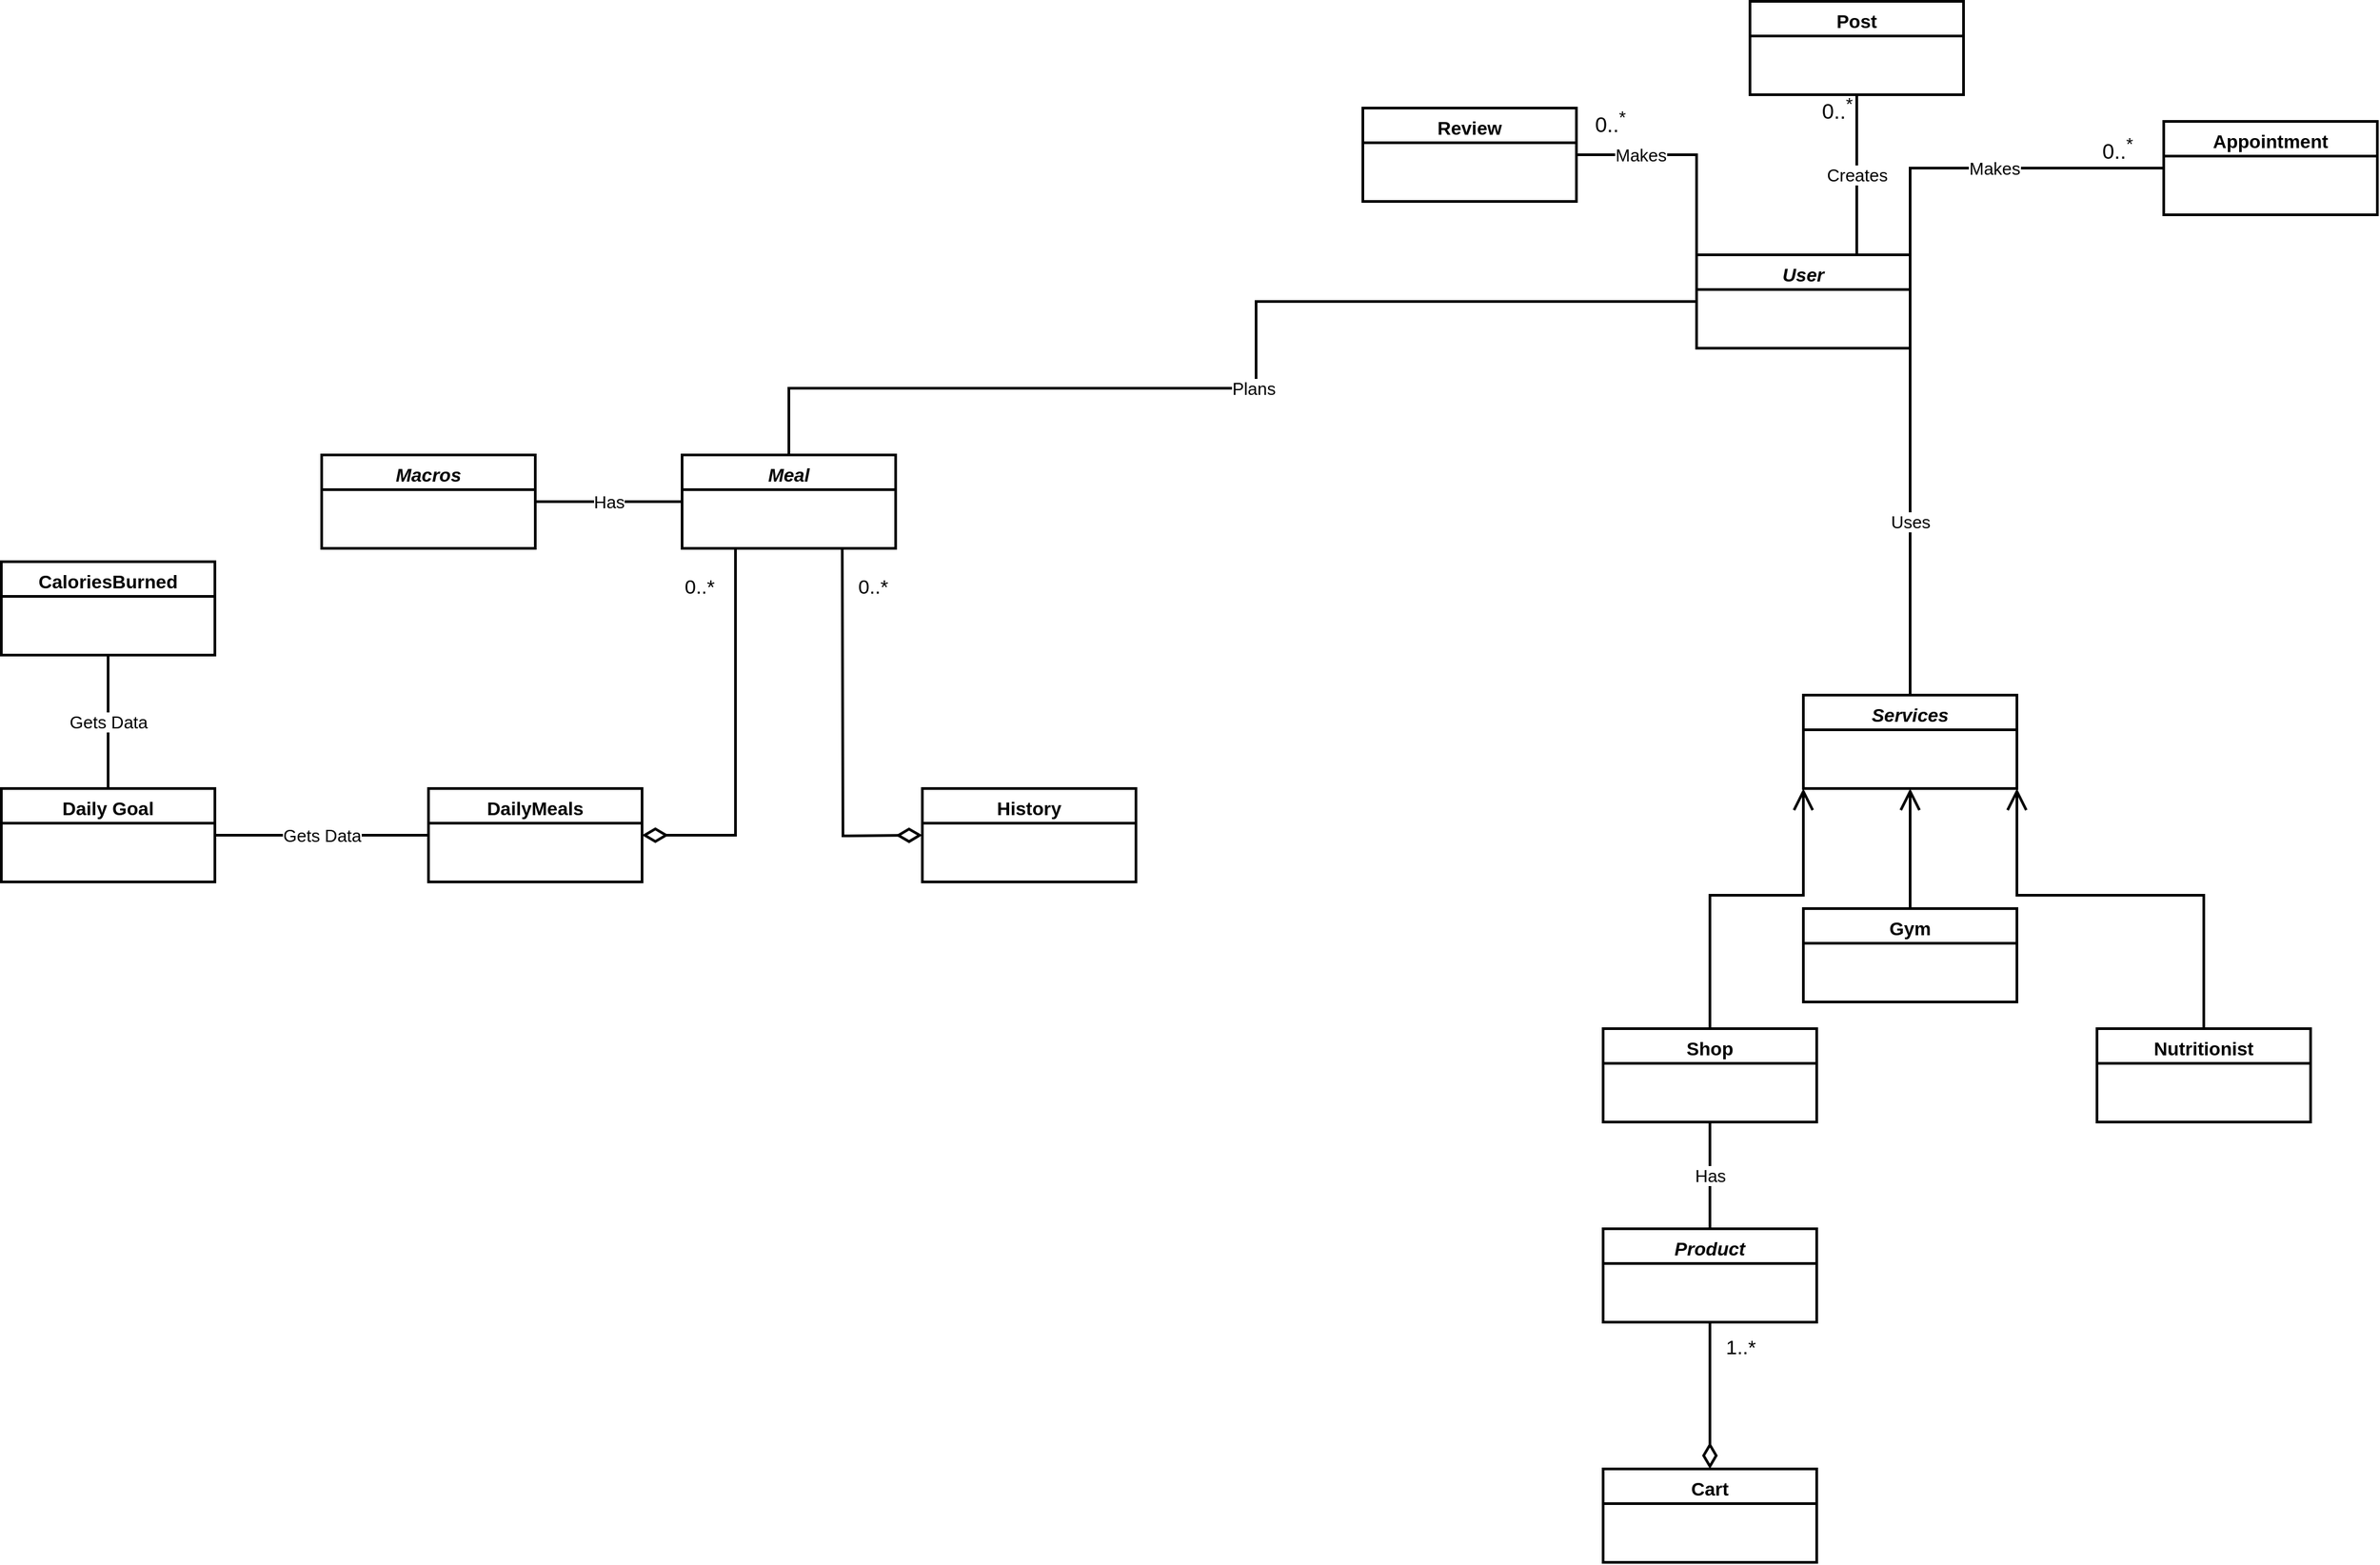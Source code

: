 <mxfile version="21.2.1" type="device">
  <diagram id="C5RBs43oDa-KdzZeNtuy" name="Page-1">
    <mxGraphModel dx="3680" dy="1171" grid="1" gridSize="10" guides="1" tooltips="1" connect="1" arrows="1" fold="1" page="1" pageScale="1" pageWidth="827" pageHeight="1169" math="0" shadow="0">
      <root>
        <mxCell id="WIyWlLk6GJQsqaUBKTNV-0" />
        <mxCell id="WIyWlLk6GJQsqaUBKTNV-1" parent="WIyWlLk6GJQsqaUBKTNV-0" />
        <mxCell id="zkfFHV4jXpPFQw0GAbJ--13" value="User" style="swimlane;fontStyle=3;align=center;verticalAlign=top;childLayout=stackLayout;horizontal=1;startSize=26;horizontalStack=0;resizeParent=1;resizeLast=0;collapsible=1;marginBottom=0;rounded=0;shadow=0;strokeWidth=2;fontSize=14;" parent="WIyWlLk6GJQsqaUBKTNV-1" vertex="1">
          <mxGeometry x="80" y="200" width="160" height="70" as="geometry">
            <mxRectangle x="340" y="380" width="170" height="26" as="alternateBounds" />
          </mxGeometry>
        </mxCell>
        <mxCell id="xX1BXlwv3EEzjMbMdxdm-3" value="Meal" style="swimlane;fontStyle=3;align=center;verticalAlign=top;childLayout=stackLayout;horizontal=1;startSize=26;horizontalStack=0;resizeParent=1;resizeLast=0;collapsible=1;marginBottom=0;rounded=0;shadow=0;strokeWidth=2;fontSize=14;" parent="WIyWlLk6GJQsqaUBKTNV-1" vertex="1">
          <mxGeometry x="-680" y="350" width="160" height="70" as="geometry">
            <mxRectangle x="340" y="380" width="170" height="26" as="alternateBounds" />
          </mxGeometry>
        </mxCell>
        <mxCell id="xX1BXlwv3EEzjMbMdxdm-4" value="DailyMeals" style="swimlane;fontStyle=1;align=center;verticalAlign=top;childLayout=stackLayout;horizontal=1;startSize=26;horizontalStack=0;resizeParent=1;resizeLast=0;collapsible=1;marginBottom=0;rounded=0;shadow=0;strokeWidth=2;fontSize=14;" parent="WIyWlLk6GJQsqaUBKTNV-1" vertex="1">
          <mxGeometry x="-870" y="600" width="160" height="70" as="geometry">
            <mxRectangle x="340" y="380" width="170" height="26" as="alternateBounds" />
          </mxGeometry>
        </mxCell>
        <mxCell id="xX1BXlwv3EEzjMbMdxdm-5" value="Nutritionist" style="swimlane;fontStyle=1;align=center;verticalAlign=top;childLayout=stackLayout;horizontal=1;startSize=26;horizontalStack=0;resizeParent=1;resizeLast=0;collapsible=1;marginBottom=0;rounded=0;shadow=0;strokeWidth=2;fontSize=14;" parent="WIyWlLk6GJQsqaUBKTNV-1" vertex="1">
          <mxGeometry x="380" y="780" width="160" height="70" as="geometry">
            <mxRectangle x="340" y="380" width="170" height="26" as="alternateBounds" />
          </mxGeometry>
        </mxCell>
        <mxCell id="xX1BXlwv3EEzjMbMdxdm-6" value="Appointment" style="swimlane;fontStyle=1;align=center;verticalAlign=top;childLayout=stackLayout;horizontal=1;startSize=26;horizontalStack=0;resizeParent=1;resizeLast=0;collapsible=1;marginBottom=0;rounded=0;shadow=0;strokeWidth=2;fontSize=14;" parent="WIyWlLk6GJQsqaUBKTNV-1" vertex="1">
          <mxGeometry x="430" y="100" width="160" height="70" as="geometry">
            <mxRectangle x="340" y="380" width="170" height="26" as="alternateBounds" />
          </mxGeometry>
        </mxCell>
        <mxCell id="xX1BXlwv3EEzjMbMdxdm-7" value="Shop" style="swimlane;fontStyle=1;align=center;verticalAlign=top;childLayout=stackLayout;horizontal=1;startSize=26;horizontalStack=0;resizeParent=1;resizeLast=0;collapsible=1;marginBottom=0;rounded=0;shadow=0;strokeWidth=2;fontSize=14;" parent="WIyWlLk6GJQsqaUBKTNV-1" vertex="1">
          <mxGeometry x="10" y="780" width="160" height="70" as="geometry">
            <mxRectangle x="340" y="380" width="170" height="26" as="alternateBounds" />
          </mxGeometry>
        </mxCell>
        <mxCell id="xX1BXlwv3EEzjMbMdxdm-8" value="Product" style="swimlane;fontStyle=3;align=center;verticalAlign=top;childLayout=stackLayout;horizontal=1;startSize=26;horizontalStack=0;resizeParent=1;resizeLast=0;collapsible=1;marginBottom=0;rounded=0;shadow=0;strokeWidth=2;fontSize=14;" parent="WIyWlLk6GJQsqaUBKTNV-1" vertex="1">
          <mxGeometry x="10" y="930" width="160" height="70" as="geometry">
            <mxRectangle x="340" y="380" width="170" height="26" as="alternateBounds" />
          </mxGeometry>
        </mxCell>
        <mxCell id="xX1BXlwv3EEzjMbMdxdm-9" value="Cart" style="swimlane;fontStyle=1;align=center;verticalAlign=top;childLayout=stackLayout;horizontal=1;startSize=26;horizontalStack=0;resizeParent=1;resizeLast=0;collapsible=1;marginBottom=0;rounded=0;shadow=0;strokeWidth=2;fontSize=14;" parent="WIyWlLk6GJQsqaUBKTNV-1" vertex="1">
          <mxGeometry x="10" y="1110" width="160" height="70" as="geometry">
            <mxRectangle x="340" y="380" width="170" height="26" as="alternateBounds" />
          </mxGeometry>
        </mxCell>
        <mxCell id="xX1BXlwv3EEzjMbMdxdm-11" value="Gym" style="swimlane;fontStyle=1;align=center;verticalAlign=top;childLayout=stackLayout;horizontal=1;startSize=26;horizontalStack=0;resizeParent=1;resizeLast=0;collapsible=1;marginBottom=0;rounded=0;shadow=0;strokeWidth=2;fontSize=14;" parent="WIyWlLk6GJQsqaUBKTNV-1" vertex="1">
          <mxGeometry x="160" y="690" width="160" height="70" as="geometry">
            <mxRectangle x="340" y="380" width="170" height="26" as="alternateBounds" />
          </mxGeometry>
        </mxCell>
        <mxCell id="xX1BXlwv3EEzjMbMdxdm-14" value="CaloriesBurned" style="swimlane;fontStyle=1;align=center;verticalAlign=top;childLayout=stackLayout;horizontal=1;startSize=26;horizontalStack=0;resizeParent=1;resizeLast=0;collapsible=1;marginBottom=0;rounded=0;shadow=0;strokeWidth=2;fontSize=14;" parent="WIyWlLk6GJQsqaUBKTNV-1" vertex="1">
          <mxGeometry x="-1190" y="430" width="160" height="70" as="geometry">
            <mxRectangle x="340" y="380" width="170" height="26" as="alternateBounds" />
          </mxGeometry>
        </mxCell>
        <mxCell id="xX1BXlwv3EEzjMbMdxdm-15" value="History" style="swimlane;fontStyle=1;align=center;verticalAlign=top;childLayout=stackLayout;horizontal=1;startSize=26;horizontalStack=0;resizeParent=1;resizeLast=0;collapsible=1;marginBottom=0;rounded=0;shadow=0;strokeWidth=2;fontSize=14;" parent="WIyWlLk6GJQsqaUBKTNV-1" vertex="1">
          <mxGeometry x="-500" y="600" width="160" height="70" as="geometry">
            <mxRectangle x="340" y="380" width="170" height="26" as="alternateBounds" />
          </mxGeometry>
        </mxCell>
        <mxCell id="xX1BXlwv3EEzjMbMdxdm-36" value="Services" style="swimlane;fontStyle=3;align=center;verticalAlign=top;childLayout=stackLayout;horizontal=1;startSize=26;horizontalStack=0;resizeParent=1;resizeLast=0;collapsible=1;marginBottom=0;rounded=0;shadow=0;strokeWidth=2;fontSize=14;" parent="WIyWlLk6GJQsqaUBKTNV-1" vertex="1">
          <mxGeometry x="160" y="530" width="160" height="70" as="geometry">
            <mxRectangle x="340" y="380" width="170" height="26" as="alternateBounds" />
          </mxGeometry>
        </mxCell>
        <mxCell id="xX1BXlwv3EEzjMbMdxdm-37" value="" style="endArrow=open;endFill=1;endSize=12;html=1;rounded=0;exitX=0.5;exitY=0;exitDx=0;exitDy=0;entryX=0;entryY=1;entryDx=0;entryDy=0;strokeWidth=2;fontSize=14;fontStyle=1" parent="WIyWlLk6GJQsqaUBKTNV-1" source="xX1BXlwv3EEzjMbMdxdm-7" target="xX1BXlwv3EEzjMbMdxdm-36" edge="1">
          <mxGeometry width="160" relative="1" as="geometry">
            <mxPoint x="265" y="660" as="sourcePoint" />
            <mxPoint x="265" y="570" as="targetPoint" />
            <Array as="points">
              <mxPoint x="90" y="680" />
              <mxPoint x="160" y="680" />
            </Array>
          </mxGeometry>
        </mxCell>
        <mxCell id="xX1BXlwv3EEzjMbMdxdm-38" value="" style="endArrow=open;endFill=1;endSize=12;html=1;rounded=0;exitX=0.5;exitY=0;exitDx=0;exitDy=0;entryX=0.5;entryY=1;entryDx=0;entryDy=0;strokeWidth=2;fontSize=14;fontStyle=1" parent="WIyWlLk6GJQsqaUBKTNV-1" source="xX1BXlwv3EEzjMbMdxdm-11" target="xX1BXlwv3EEzjMbMdxdm-36" edge="1">
          <mxGeometry width="160" relative="1" as="geometry">
            <mxPoint x="365" y="700" as="sourcePoint" />
            <mxPoint x="425" y="630" as="targetPoint" />
          </mxGeometry>
        </mxCell>
        <mxCell id="xX1BXlwv3EEzjMbMdxdm-48" value="" style="endArrow=none;html=1;rounded=0;anchorPointDirection=1;startFill=1;endFill=0;strokeWidth=2;exitX=1;exitY=0;exitDx=0;exitDy=0;entryX=0;entryY=0.5;entryDx=0;entryDy=0;" parent="WIyWlLk6GJQsqaUBKTNV-1" source="zkfFHV4jXpPFQw0GAbJ--13" target="xX1BXlwv3EEzjMbMdxdm-6" edge="1">
          <mxGeometry relative="1" as="geometry">
            <mxPoint x="240" y="414.41" as="sourcePoint" />
            <mxPoint x="400" y="414.41" as="targetPoint" />
            <Array as="points">
              <mxPoint x="240" y="135" />
            </Array>
          </mxGeometry>
        </mxCell>
        <mxCell id="xX1BXlwv3EEzjMbMdxdm-49" value="Makes" style="edgeLabel;resizable=0;html=1;align=center;verticalAlign=middle;fontSize=13;" parent="xX1BXlwv3EEzjMbMdxdm-48" connectable="0" vertex="1">
          <mxGeometry relative="1" as="geometry" />
        </mxCell>
        <mxCell id="xX1BXlwv3EEzjMbMdxdm-55" value="" style="endArrow=none;html=1;rounded=0;anchorPointDirection=1;startFill=1;endFill=0;strokeWidth=2;entryX=0.5;entryY=1;entryDx=0;entryDy=0;" parent="WIyWlLk6GJQsqaUBKTNV-1" source="xX1BXlwv3EEzjMbMdxdm-8" target="xX1BXlwv3EEzjMbMdxdm-7" edge="1">
          <mxGeometry relative="1" as="geometry">
            <mxPoint x="120" y="910" as="sourcePoint" />
            <mxPoint x="-100" y="850" as="targetPoint" />
          </mxGeometry>
        </mxCell>
        <mxCell id="xX1BXlwv3EEzjMbMdxdm-56" value="Has" style="edgeLabel;resizable=0;html=1;align=center;verticalAlign=middle;fontSize=13;" parent="xX1BXlwv3EEzjMbMdxdm-55" connectable="0" vertex="1">
          <mxGeometry relative="1" as="geometry" />
        </mxCell>
        <mxCell id="xX1BXlwv3EEzjMbMdxdm-63" value="0..*" style="endArrow=none;html=1;endSize=12;startArrow=diamondThin;startSize=14;startFill=0;edgeStyle=orthogonalEdgeStyle;align=left;verticalAlign=bottom;rounded=0;strokeWidth=2;exitX=1;exitY=0.5;exitDx=0;exitDy=0;fontSize=15;entryX=0.25;entryY=1;entryDx=0;entryDy=0;endFill=0;" parent="WIyWlLk6GJQsqaUBKTNV-1" source="xX1BXlwv3EEzjMbMdxdm-4" target="xX1BXlwv3EEzjMbMdxdm-3" edge="1">
          <mxGeometry x="0.719" y="40" relative="1" as="geometry">
            <mxPoint x="-780" y="859" as="sourcePoint" />
            <mxPoint x="-530" y="530" as="targetPoint" />
            <mxPoint as="offset" />
          </mxGeometry>
        </mxCell>
        <mxCell id="xX1BXlwv3EEzjMbMdxdm-64" value="0..*" style="endArrow=none;html=1;endSize=12;startArrow=diamondThin;startSize=14;startFill=0;edgeStyle=orthogonalEdgeStyle;align=left;verticalAlign=bottom;rounded=0;strokeWidth=2;exitX=0;exitY=0.5;exitDx=0;exitDy=0;fontSize=15;entryX=0.75;entryY=1;entryDx=0;entryDy=0;endFill=0;" parent="WIyWlLk6GJQsqaUBKTNV-1" edge="1">
          <mxGeometry x="0.709" y="-10" relative="1" as="geometry">
            <mxPoint x="-500" y="635" as="sourcePoint" />
            <mxPoint x="-560" y="420" as="targetPoint" />
            <mxPoint as="offset" />
          </mxGeometry>
        </mxCell>
        <mxCell id="xX1BXlwv3EEzjMbMdxdm-66" value="&lt;font style=&quot;font-size: 15px;&quot;&gt;1..*&lt;/font&gt;" style="endArrow=none;html=1;endSize=12;startArrow=diamondThin;startSize=14;startFill=0;edgeStyle=orthogonalEdgeStyle;align=left;verticalAlign=bottom;rounded=0;strokeWidth=2;exitX=0.5;exitY=0;exitDx=0;exitDy=0;fontSize=13;entryX=0.5;entryY=1;entryDx=0;entryDy=0;endFill=0;" parent="WIyWlLk6GJQsqaUBKTNV-1" source="xX1BXlwv3EEzjMbMdxdm-9" target="xX1BXlwv3EEzjMbMdxdm-8" edge="1">
          <mxGeometry x="0.455" y="-10" relative="1" as="geometry">
            <mxPoint x="-100" y="1045" as="sourcePoint" />
            <mxPoint x="-140" y="900" as="targetPoint" />
            <mxPoint as="offset" />
          </mxGeometry>
        </mxCell>
        <mxCell id="xX1BXlwv3EEzjMbMdxdm-69" value="" style="endArrow=none;html=1;rounded=0;anchorPointDirection=1;startFill=1;endFill=0;strokeWidth=2;exitX=0;exitY=0.5;exitDx=0;exitDy=0;entryX=0.5;entryY=0;entryDx=0;entryDy=0;" parent="WIyWlLk6GJQsqaUBKTNV-1" source="zkfFHV4jXpPFQw0GAbJ--13" target="xX1BXlwv3EEzjMbMdxdm-3" edge="1">
          <mxGeometry relative="1" as="geometry">
            <mxPoint x="170" y="210" as="sourcePoint" />
            <mxPoint x="170" y="120" as="targetPoint" />
            <Array as="points">
              <mxPoint x="-250" y="235" />
              <mxPoint x="-250" y="300" />
              <mxPoint x="-600" y="300" />
            </Array>
          </mxGeometry>
        </mxCell>
        <mxCell id="xX1BXlwv3EEzjMbMdxdm-70" value="Plans" style="edgeLabel;resizable=0;html=1;align=center;verticalAlign=middle;fontSize=13;" parent="xX1BXlwv3EEzjMbMdxdm-69" connectable="0" vertex="1">
          <mxGeometry relative="1" as="geometry" />
        </mxCell>
        <mxCell id="xX1BXlwv3EEzjMbMdxdm-72" value="" style="endArrow=none;html=1;rounded=0;anchorPointDirection=1;startFill=1;endFill=0;strokeWidth=2;entryX=0.5;entryY=0;entryDx=0;entryDy=0;exitX=1;exitY=1;exitDx=0;exitDy=0;" parent="WIyWlLk6GJQsqaUBKTNV-1" source="zkfFHV4jXpPFQw0GAbJ--13" target="xX1BXlwv3EEzjMbMdxdm-36" edge="1">
          <mxGeometry relative="1" as="geometry">
            <mxPoint x="310" y="360" as="sourcePoint" />
            <mxPoint x="480" y="360" as="targetPoint" />
            <Array as="points" />
          </mxGeometry>
        </mxCell>
        <mxCell id="xX1BXlwv3EEzjMbMdxdm-73" value="Uses" style="edgeLabel;resizable=0;html=1;align=center;verticalAlign=middle;fontSize=13;" parent="xX1BXlwv3EEzjMbMdxdm-72" connectable="0" vertex="1">
          <mxGeometry relative="1" as="geometry" />
        </mxCell>
        <mxCell id="xX1BXlwv3EEzjMbMdxdm-76" value="" style="endArrow=open;endFill=1;endSize=12;html=1;rounded=0;strokeWidth=2;fontSize=14;fontStyle=1;exitX=0.5;exitY=0;exitDx=0;exitDy=0;entryX=1;entryY=1;entryDx=0;entryDy=0;" parent="WIyWlLk6GJQsqaUBKTNV-1" source="xX1BXlwv3EEzjMbMdxdm-5" target="xX1BXlwv3EEzjMbMdxdm-36" edge="1">
          <mxGeometry width="160" relative="1" as="geometry">
            <mxPoint x="655" y="640" as="sourcePoint" />
            <mxPoint x="400" y="580" as="targetPoint" />
            <Array as="points">
              <mxPoint x="460" y="680" />
              <mxPoint x="320" y="680" />
            </Array>
          </mxGeometry>
        </mxCell>
        <mxCell id="xX1BXlwv3EEzjMbMdxdm-81" value="Daily Goal" style="swimlane;fontStyle=1;align=center;verticalAlign=top;childLayout=stackLayout;horizontal=1;startSize=26;horizontalStack=0;resizeParent=1;resizeLast=0;collapsible=1;marginBottom=0;rounded=0;shadow=0;strokeWidth=2;fontSize=14;" parent="WIyWlLk6GJQsqaUBKTNV-1" vertex="1">
          <mxGeometry x="-1190" y="600" width="160" height="70" as="geometry">
            <mxRectangle x="340" y="380" width="170" height="26" as="alternateBounds" />
          </mxGeometry>
        </mxCell>
        <mxCell id="ADRTgniIcFWLm_WIDBAD-0" value="" style="endArrow=none;html=1;rounded=0;anchorPointDirection=1;startFill=1;endFill=0;strokeWidth=2;entryX=1;entryY=0.5;entryDx=0;entryDy=0;exitX=0;exitY=0.5;exitDx=0;exitDy=0;" parent="WIyWlLk6GJQsqaUBKTNV-1" source="xX1BXlwv3EEzjMbMdxdm-4" target="xX1BXlwv3EEzjMbMdxdm-81" edge="1">
          <mxGeometry relative="1" as="geometry">
            <mxPoint x="-870" y="730" as="sourcePoint" />
            <mxPoint x="-1020" y="732.5" as="targetPoint" />
          </mxGeometry>
        </mxCell>
        <mxCell id="ADRTgniIcFWLm_WIDBAD-1" value="Gets Data" style="edgeLabel;resizable=0;html=1;align=center;verticalAlign=middle;fontSize=13;" parent="ADRTgniIcFWLm_WIDBAD-0" connectable="0" vertex="1">
          <mxGeometry relative="1" as="geometry" />
        </mxCell>
        <mxCell id="ADRTgniIcFWLm_WIDBAD-2" value="" style="endArrow=none;html=1;rounded=0;anchorPointDirection=1;startFill=1;endFill=0;strokeWidth=2;exitX=0.5;exitY=0;exitDx=0;exitDy=0;entryX=0.5;entryY=1;entryDx=0;entryDy=0;" parent="WIyWlLk6GJQsqaUBKTNV-1" source="xX1BXlwv3EEzjMbMdxdm-81" target="xX1BXlwv3EEzjMbMdxdm-14" edge="1">
          <mxGeometry relative="1" as="geometry">
            <mxPoint x="-900" y="520" as="sourcePoint" />
            <mxPoint x="-1120" y="510" as="targetPoint" />
          </mxGeometry>
        </mxCell>
        <mxCell id="ADRTgniIcFWLm_WIDBAD-3" value="Gets Data" style="edgeLabel;resizable=0;html=1;align=center;verticalAlign=middle;fontSize=13;" parent="ADRTgniIcFWLm_WIDBAD-2" connectable="0" vertex="1">
          <mxGeometry relative="1" as="geometry" />
        </mxCell>
        <mxCell id="ADRTgniIcFWLm_WIDBAD-9" value="Macros" style="swimlane;fontStyle=3;align=center;verticalAlign=top;childLayout=stackLayout;horizontal=1;startSize=26;horizontalStack=0;resizeParent=1;resizeLast=0;collapsible=1;marginBottom=0;rounded=0;shadow=0;strokeWidth=2;fontSize=14;" parent="WIyWlLk6GJQsqaUBKTNV-1" vertex="1">
          <mxGeometry x="-950" y="350" width="160" height="70" as="geometry">
            <mxRectangle x="340" y="380" width="170" height="26" as="alternateBounds" />
          </mxGeometry>
        </mxCell>
        <mxCell id="ADRTgniIcFWLm_WIDBAD-10" value="" style="endArrow=none;html=1;rounded=0;anchorPointDirection=1;startFill=1;endFill=0;strokeWidth=2;entryX=1;entryY=0.5;entryDx=0;entryDy=0;exitX=0;exitY=0.5;exitDx=0;exitDy=0;" parent="WIyWlLk6GJQsqaUBKTNV-1" source="xX1BXlwv3EEzjMbMdxdm-3" target="ADRTgniIcFWLm_WIDBAD-9" edge="1">
          <mxGeometry relative="1" as="geometry">
            <mxPoint x="-700" y="500" as="sourcePoint" />
            <mxPoint x="-860" y="500" as="targetPoint" />
          </mxGeometry>
        </mxCell>
        <mxCell id="ADRTgniIcFWLm_WIDBAD-11" value="Has" style="edgeLabel;resizable=0;html=1;align=center;verticalAlign=middle;fontSize=13;" parent="ADRTgniIcFWLm_WIDBAD-10" connectable="0" vertex="1">
          <mxGeometry relative="1" as="geometry" />
        </mxCell>
        <mxCell id="tQxPuo6rI5kORa5iLhjh-0" value="Post" style="swimlane;fontStyle=1;align=center;verticalAlign=top;childLayout=stackLayout;horizontal=1;startSize=26;horizontalStack=0;resizeParent=1;resizeLast=0;collapsible=1;marginBottom=0;rounded=0;shadow=0;strokeWidth=2;fontSize=14;" parent="WIyWlLk6GJQsqaUBKTNV-1" vertex="1">
          <mxGeometry x="120" y="10" width="160" height="70" as="geometry">
            <mxRectangle x="340" y="380" width="170" height="26" as="alternateBounds" />
          </mxGeometry>
        </mxCell>
        <mxCell id="tQxPuo6rI5kORa5iLhjh-5" value="" style="endArrow=none;html=1;rounded=0;anchorPointDirection=1;startFill=1;endFill=0;strokeWidth=2;exitX=0.75;exitY=0;exitDx=0;exitDy=0;entryX=0.5;entryY=1;entryDx=0;entryDy=0;" parent="WIyWlLk6GJQsqaUBKTNV-1" source="zkfFHV4jXpPFQw0GAbJ--13" target="tQxPuo6rI5kORa5iLhjh-0" edge="1">
          <mxGeometry relative="1" as="geometry">
            <mxPoint x="-80" y="120.0" as="sourcePoint" />
            <mxPoint x="170" y="130" as="targetPoint" />
          </mxGeometry>
        </mxCell>
        <mxCell id="tQxPuo6rI5kORa5iLhjh-6" value="Creates" style="edgeLabel;resizable=0;html=1;align=center;verticalAlign=middle;fontSize=13;" parent="tQxPuo6rI5kORa5iLhjh-5" connectable="0" vertex="1">
          <mxGeometry relative="1" as="geometry" />
        </mxCell>
        <mxCell id="4yOpJZJ0n2K2iXb7rHMf-0" value="Review" style="swimlane;fontStyle=1;align=center;verticalAlign=top;childLayout=stackLayout;horizontal=1;startSize=26;horizontalStack=0;resizeParent=1;resizeLast=0;collapsible=1;marginBottom=0;rounded=0;shadow=0;strokeWidth=2;fontSize=14;" parent="WIyWlLk6GJQsqaUBKTNV-1" vertex="1">
          <mxGeometry x="-170" y="90" width="160" height="70" as="geometry">
            <mxRectangle x="340" y="380" width="170" height="26" as="alternateBounds" />
          </mxGeometry>
        </mxCell>
        <mxCell id="4yOpJZJ0n2K2iXb7rHMf-1" value="" style="endArrow=none;html=1;rounded=0;anchorPointDirection=1;startFill=1;endFill=0;strokeWidth=2;exitX=0;exitY=0;exitDx=0;exitDy=0;entryX=1;entryY=0.5;entryDx=0;entryDy=0;" parent="WIyWlLk6GJQsqaUBKTNV-1" source="zkfFHV4jXpPFQw0GAbJ--13" target="4yOpJZJ0n2K2iXb7rHMf-0" edge="1">
          <mxGeometry relative="1" as="geometry">
            <mxPoint x="80" y="180" as="sourcePoint" />
            <mxPoint x="10" y="120" as="targetPoint" />
            <Array as="points">
              <mxPoint x="80" y="125" />
            </Array>
          </mxGeometry>
        </mxCell>
        <mxCell id="4yOpJZJ0n2K2iXb7rHMf-2" value="Makes" style="edgeLabel;resizable=0;html=1;align=center;verticalAlign=middle;fontSize=13;" parent="4yOpJZJ0n2K2iXb7rHMf-1" connectable="0" vertex="1">
          <mxGeometry relative="1" as="geometry">
            <mxPoint x="-35" as="offset" />
          </mxGeometry>
        </mxCell>
        <mxCell id="SCUHy_ogTMxCxkJ12vwJ-4" value="&lt;font style=&quot;font-size: 16px;&quot;&gt;0..&lt;sup&gt;*&lt;/sup&gt;&lt;/font&gt;" style="text;html=1;align=center;verticalAlign=middle;resizable=0;points=[];autosize=1;strokeColor=none;fillColor=none;" parent="WIyWlLk6GJQsqaUBKTNV-1" vertex="1">
          <mxGeometry x="370" y="100" width="50" height="40" as="geometry" />
        </mxCell>
        <mxCell id="SCUHy_ogTMxCxkJ12vwJ-5" value="&lt;font style=&quot;font-size: 16px;&quot;&gt;0..&lt;sup&gt;*&lt;/sup&gt;&lt;/font&gt;" style="text;html=1;align=center;verticalAlign=middle;resizable=0;points=[];autosize=1;strokeColor=none;fillColor=none;" parent="WIyWlLk6GJQsqaUBKTNV-1" vertex="1">
          <mxGeometry x="160" y="70" width="50" height="40" as="geometry" />
        </mxCell>
        <mxCell id="SCUHy_ogTMxCxkJ12vwJ-6" value="&lt;font style=&quot;font-size: 16px;&quot;&gt;0..&lt;sup&gt;*&lt;/sup&gt;&lt;/font&gt;" style="text;html=1;align=center;verticalAlign=middle;resizable=0;points=[];autosize=1;strokeColor=none;fillColor=none;" parent="WIyWlLk6GJQsqaUBKTNV-1" vertex="1">
          <mxGeometry x="-10" y="80" width="50" height="40" as="geometry" />
        </mxCell>
      </root>
    </mxGraphModel>
  </diagram>
</mxfile>
